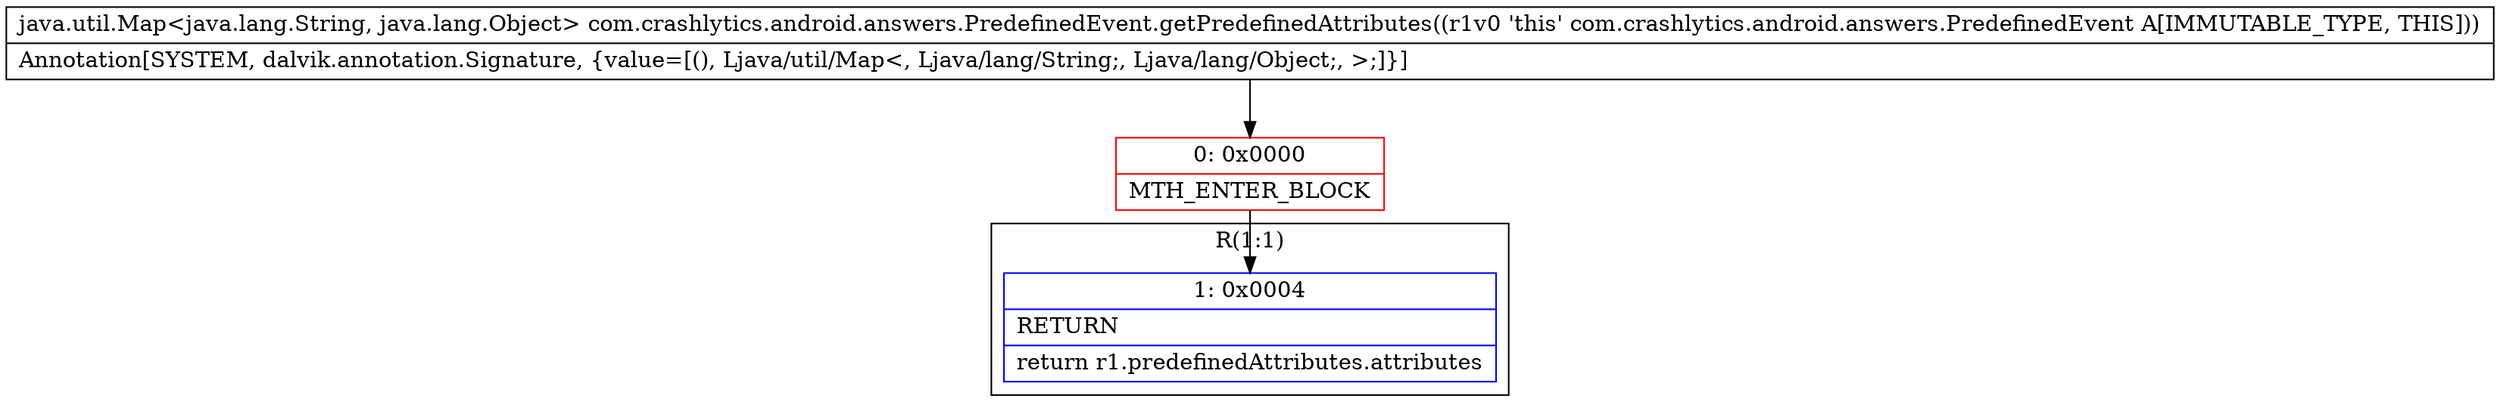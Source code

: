 digraph "CFG forcom.crashlytics.android.answers.PredefinedEvent.getPredefinedAttributes()Ljava\/util\/Map;" {
subgraph cluster_Region_844368581 {
label = "R(1:1)";
node [shape=record,color=blue];
Node_1 [shape=record,label="{1\:\ 0x0004|RETURN\l|return r1.predefinedAttributes.attributes\l}"];
}
Node_0 [shape=record,color=red,label="{0\:\ 0x0000|MTH_ENTER_BLOCK\l}"];
MethodNode[shape=record,label="{java.util.Map\<java.lang.String, java.lang.Object\> com.crashlytics.android.answers.PredefinedEvent.getPredefinedAttributes((r1v0 'this' com.crashlytics.android.answers.PredefinedEvent A[IMMUTABLE_TYPE, THIS]))  | Annotation[SYSTEM, dalvik.annotation.Signature, \{value=[(), Ljava\/util\/Map\<, Ljava\/lang\/String;, Ljava\/lang\/Object;, \>;]\}]\l}"];
MethodNode -> Node_0;
Node_0 -> Node_1;
}

